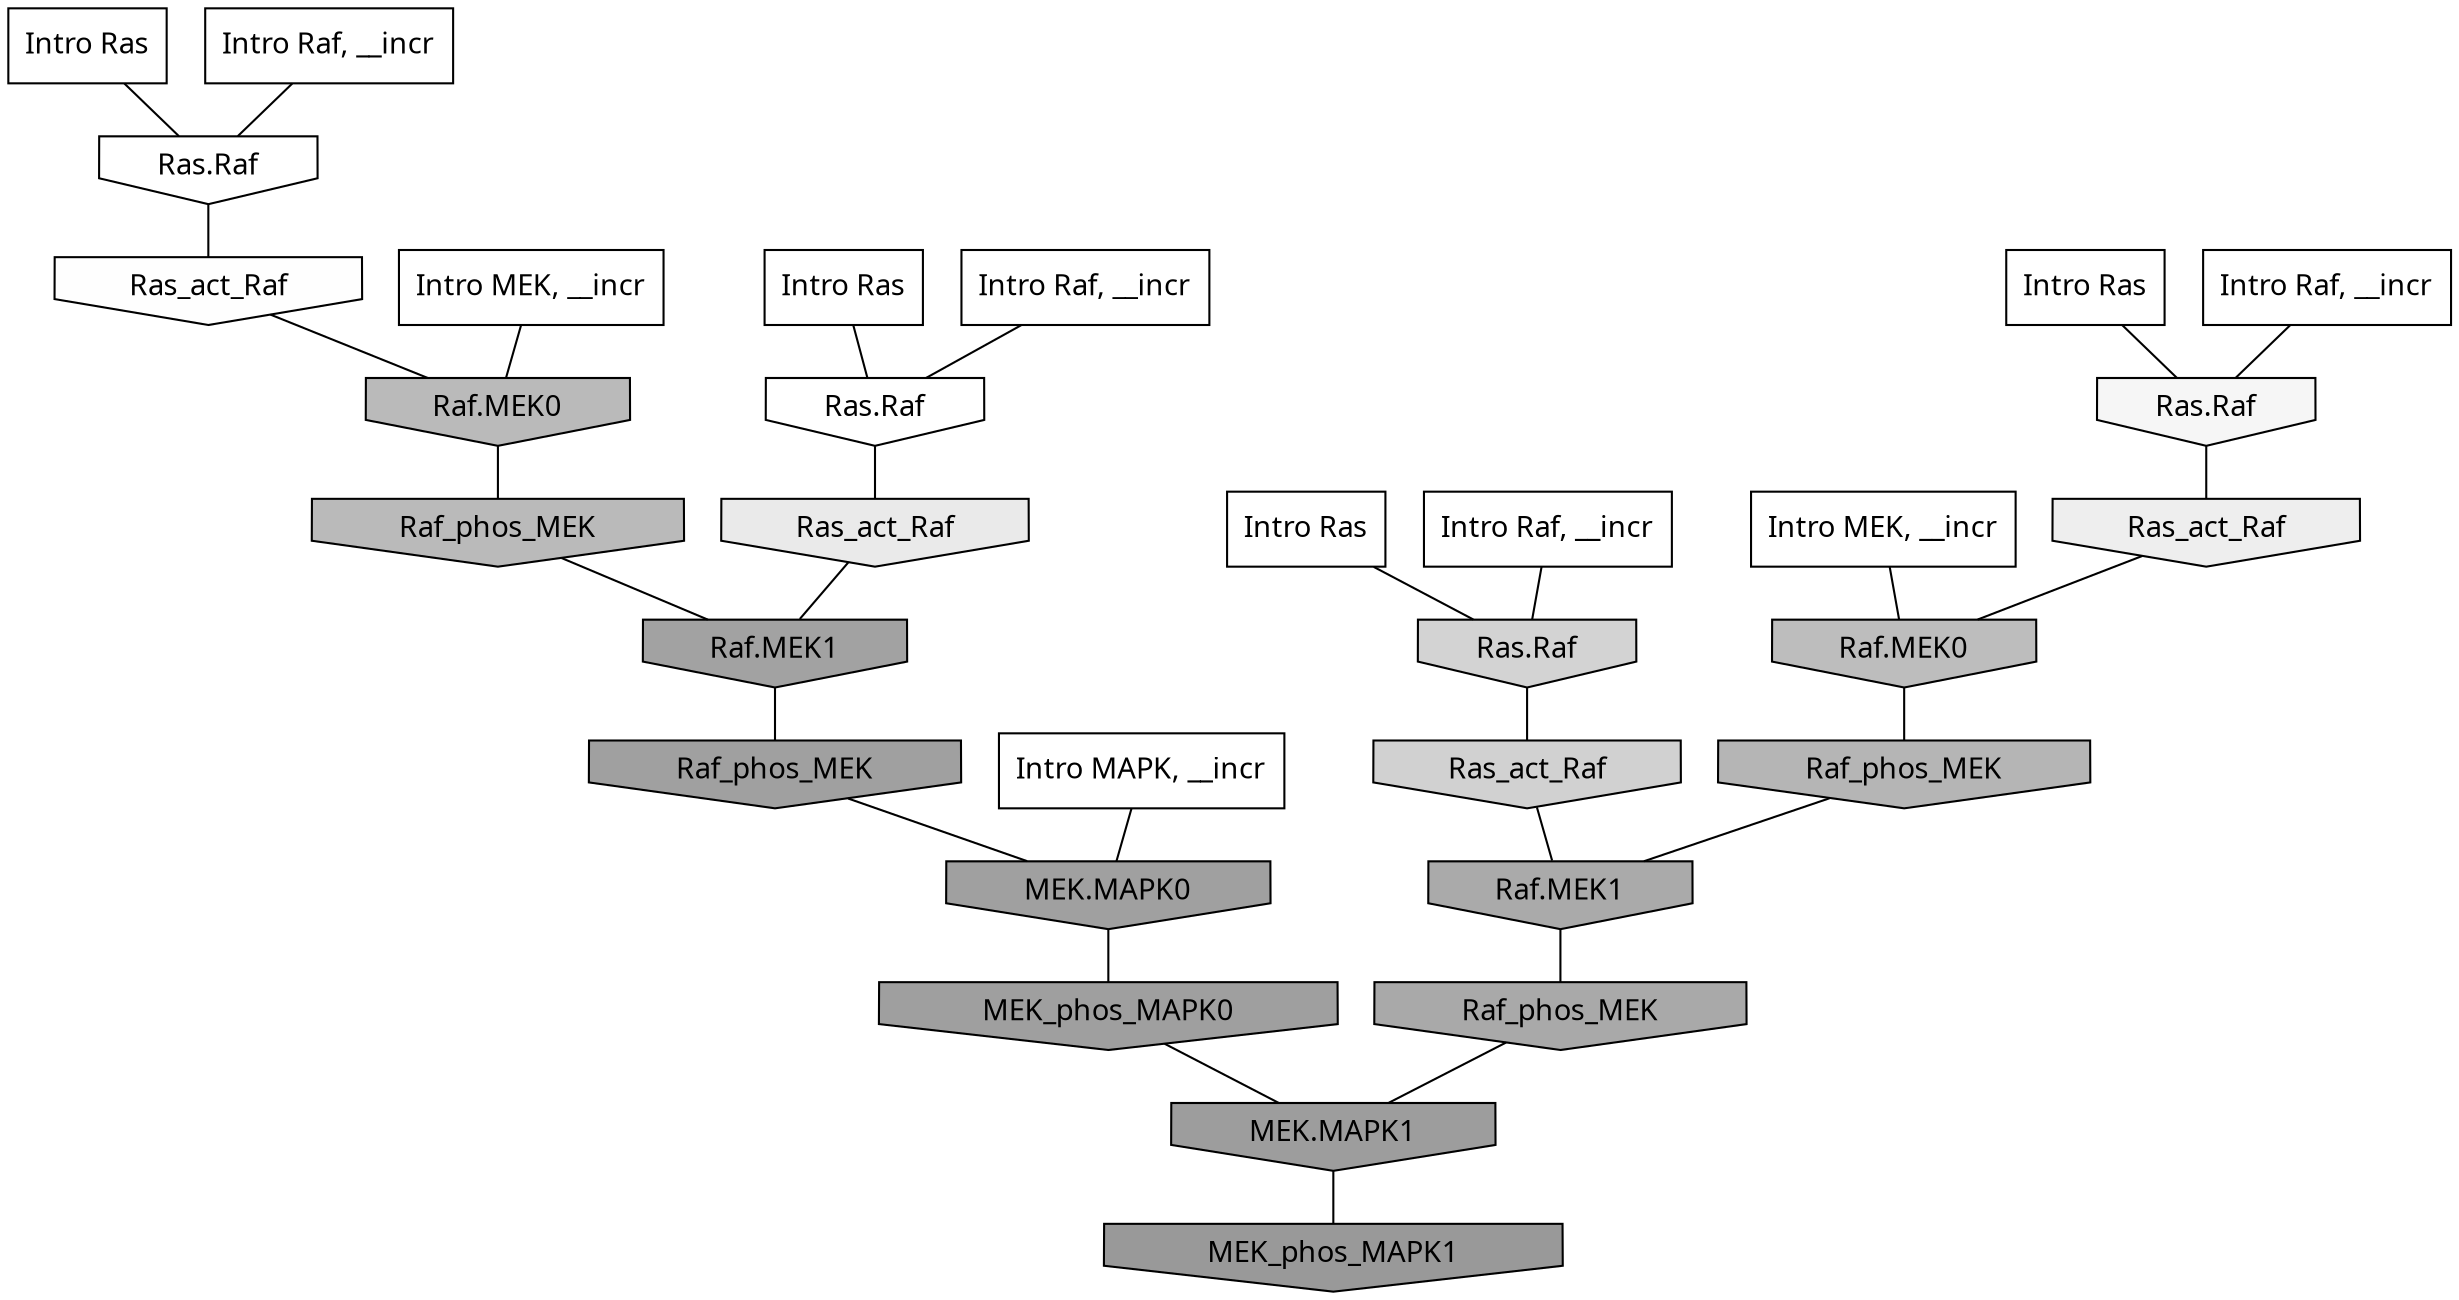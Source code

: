 digraph G{
  rankdir="TB";
  ranksep=0.30;
  node [fontname="CMU Serif"];
  edge [fontname="CMU Serif"];
  
  13 [label="Intro Ras", shape=rectangle, style=filled, fillcolor="0.000 0.000 1.000"]
  
  14 [label="Intro Ras", shape=rectangle, style=filled, fillcolor="0.000 0.000 1.000"]
  
  31 [label="Intro Ras", shape=rectangle, style=filled, fillcolor="0.000 0.000 1.000"]
  
  86 [label="Intro Ras", shape=rectangle, style=filled, fillcolor="0.000 0.000 1.000"]
  
  271 [label="Intro Raf, __incr", shape=rectangle, style=filled, fillcolor="0.000 0.000 1.000"]
  
  383 [label="Intro Raf, __incr", shape=rectangle, style=filled, fillcolor="0.000 0.000 1.000"]
  
  388 [label="Intro Raf, __incr", shape=rectangle, style=filled, fillcolor="0.000 0.000 1.000"]
  
  587 [label="Intro Raf, __incr", shape=rectangle, style=filled, fillcolor="0.000 0.000 1.000"]
  
  1160 [label="Intro MEK, __incr", shape=rectangle, style=filled, fillcolor="0.000 0.000 1.000"]
  
  2005 [label="Intro MEK, __incr", shape=rectangle, style=filled, fillcolor="0.000 0.000 1.000"]
  
  2604 [label="Intro MAPK, __incr", shape=rectangle, style=filled, fillcolor="0.000 0.000 1.000"]
  
  3220 [label="Ras.Raf", shape=invhouse, style=filled, fillcolor="0.000 0.000 1.000"]
  
  3225 [label="Ras.Raf", shape=invhouse, style=filled, fillcolor="0.000 0.000 1.000"]
  
  3332 [label="Ras_act_Raf", shape=invhouse, style=filled, fillcolor="0.000 0.000 0.996"]
  
  3514 [label="Ras.Raf", shape=invhouse, style=filled, fillcolor="0.000 0.000 0.963"]
  
  3801 [label="Ras_act_Raf", shape=invhouse, style=filled, fillcolor="0.000 0.000 0.931"]
  
  4025 [label="Ras_act_Raf", shape=invhouse, style=filled, fillcolor="0.000 0.000 0.916"]
  
  5269 [label="Ras.Raf", shape=invhouse, style=filled, fillcolor="0.000 0.000 0.828"]
  
  5430 [label="Ras_act_Raf", shape=invhouse, style=filled, fillcolor="0.000 0.000 0.819"]
  
  6957 [label="Raf.MEK0", shape=invhouse, style=filled, fillcolor="0.000 0.000 0.739"]
  
  7207 [label="Raf.MEK0", shape=invhouse, style=filled, fillcolor="0.000 0.000 0.729"]
  
  7211 [label="Raf_phos_MEK", shape=invhouse, style=filled, fillcolor="0.000 0.000 0.729"]
  
  7825 [label="Raf_phos_MEK", shape=invhouse, style=filled, fillcolor="0.000 0.000 0.708"]
  
  9068 [label="Raf.MEK1", shape=invhouse, style=filled, fillcolor="0.000 0.000 0.666"]
  
  9220 [label="Raf_phos_MEK", shape=invhouse, style=filled, fillcolor="0.000 0.000 0.663"]
  
  10491 [label="Raf.MEK1", shape=invhouse, style=filled, fillcolor="0.000 0.000 0.633"]
  
  10659 [label="Raf_phos_MEK", shape=invhouse, style=filled, fillcolor="0.000 0.000 0.628"]
  
  10781 [label="MEK.MAPK0", shape=invhouse, style=filled, fillcolor="0.000 0.000 0.626"]
  
  10881 [label="MEK_phos_MAPK0", shape=invhouse, style=filled, fillcolor="0.000 0.000 0.624"]
  
  11309 [label="MEK.MAPK1", shape=invhouse, style=filled, fillcolor="0.000 0.000 0.614"]
  
  12035 [label="MEK_phos_MAPK1", shape=invhouse, style=filled, fillcolor="0.000 0.000 0.600"]
  
  
  11309 -> 12035 [dir=none, color="0.000 0.000 0.000"] 
  10881 -> 11309 [dir=none, color="0.000 0.000 0.000"] 
  10781 -> 10881 [dir=none, color="0.000 0.000 0.000"] 
  10659 -> 10781 [dir=none, color="0.000 0.000 0.000"] 
  10491 -> 10659 [dir=none, color="0.000 0.000 0.000"] 
  9220 -> 11309 [dir=none, color="0.000 0.000 0.000"] 
  9068 -> 9220 [dir=none, color="0.000 0.000 0.000"] 
  7825 -> 9068 [dir=none, color="0.000 0.000 0.000"] 
  7211 -> 10491 [dir=none, color="0.000 0.000 0.000"] 
  7207 -> 7211 [dir=none, color="0.000 0.000 0.000"] 
  6957 -> 7825 [dir=none, color="0.000 0.000 0.000"] 
  5430 -> 9068 [dir=none, color="0.000 0.000 0.000"] 
  5269 -> 5430 [dir=none, color="0.000 0.000 0.000"] 
  4025 -> 10491 [dir=none, color="0.000 0.000 0.000"] 
  3801 -> 6957 [dir=none, color="0.000 0.000 0.000"] 
  3514 -> 3801 [dir=none, color="0.000 0.000 0.000"] 
  3332 -> 7207 [dir=none, color="0.000 0.000 0.000"] 
  3225 -> 3332 [dir=none, color="0.000 0.000 0.000"] 
  3220 -> 4025 [dir=none, color="0.000 0.000 0.000"] 
  2604 -> 10781 [dir=none, color="0.000 0.000 0.000"] 
  2005 -> 6957 [dir=none, color="0.000 0.000 0.000"] 
  1160 -> 7207 [dir=none, color="0.000 0.000 0.000"] 
  587 -> 3225 [dir=none, color="0.000 0.000 0.000"] 
  388 -> 5269 [dir=none, color="0.000 0.000 0.000"] 
  383 -> 3220 [dir=none, color="0.000 0.000 0.000"] 
  271 -> 3514 [dir=none, color="0.000 0.000 0.000"] 
  86 -> 5269 [dir=none, color="0.000 0.000 0.000"] 
  31 -> 3514 [dir=none, color="0.000 0.000 0.000"] 
  14 -> 3220 [dir=none, color="0.000 0.000 0.000"] 
  13 -> 3225 [dir=none, color="0.000 0.000 0.000"] 
  
  }
